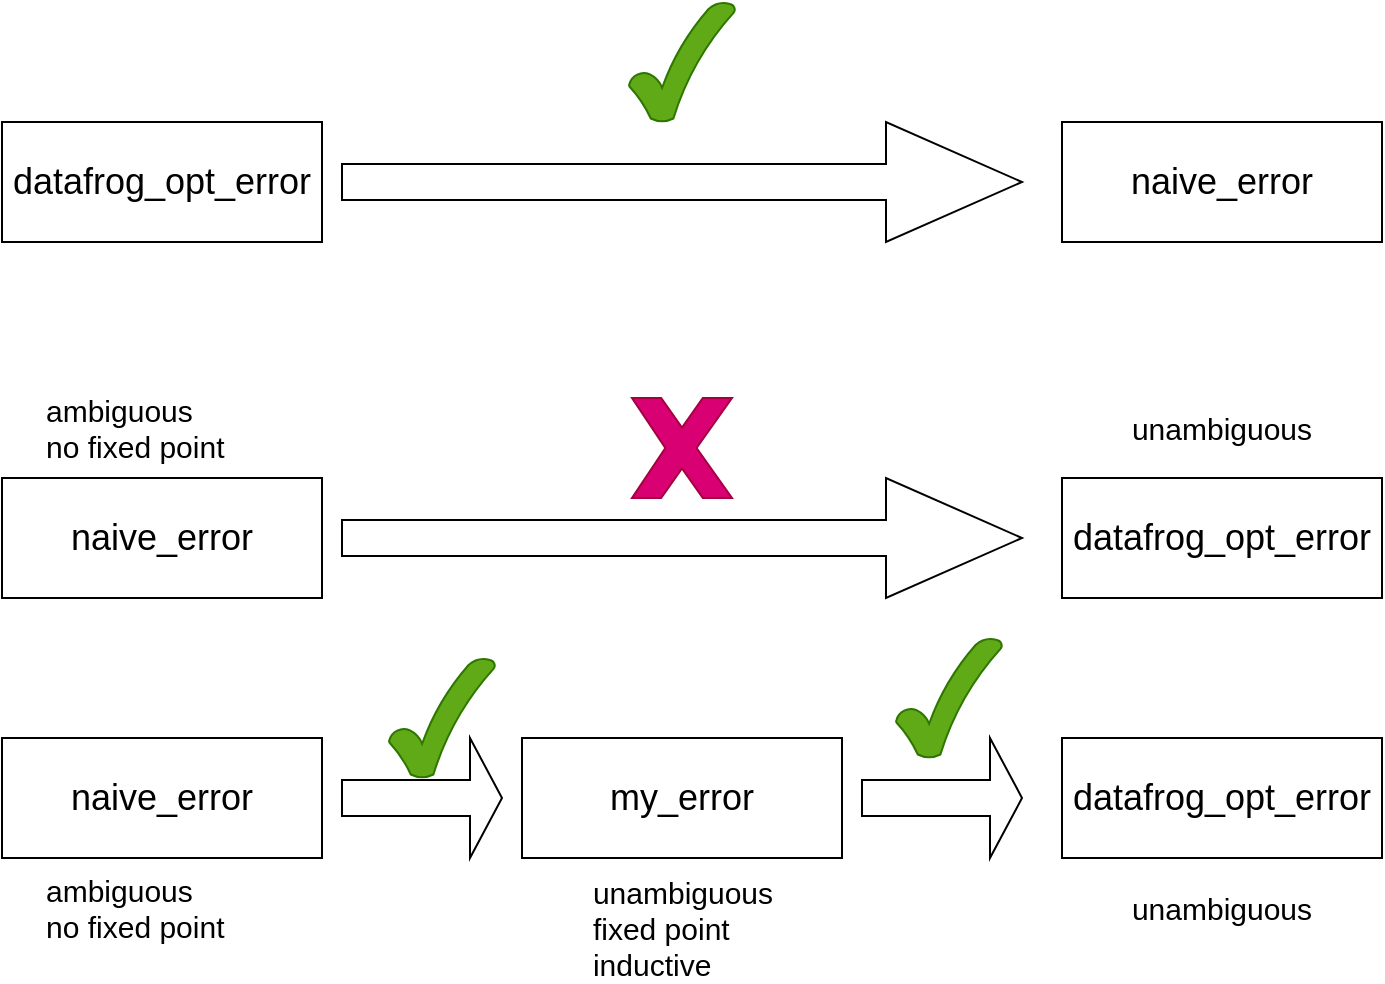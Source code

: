 <mxfile version="15.8.4" type="device"><diagram id="cLAbR4vlAiDw4GNWrHlh" name="Page-1"><mxGraphModel dx="1422" dy="850" grid="1" gridSize="10" guides="1" tooltips="1" connect="1" arrows="1" fold="1" page="1" pageScale="1" pageWidth="850" pageHeight="1100" math="0" shadow="0"><root><mxCell id="0"/><mxCell id="1" parent="0"/><mxCell id="aB1ecYCMUisvdLzucybo-1" value="naive_error" style="rounded=0;whiteSpace=wrap;html=1;fontSize=18;" parent="1" vertex="1"><mxGeometry x="120" y="268" width="160" height="60" as="geometry"/></mxCell><mxCell id="aB1ecYCMUisvdLzucybo-2" value="datafrog_opt_error" style="rounded=0;whiteSpace=wrap;html=1;fontSize=18;" parent="1" vertex="1"><mxGeometry x="650" y="268" width="160" height="60" as="geometry"/></mxCell><mxCell id="aB1ecYCMUisvdLzucybo-4" value="" style="verticalLabelPosition=bottom;verticalAlign=top;html=1;shape=mxgraph.basic.x;fontSize=17;fillColor=#d80073;strokeColor=#A50040;fontColor=#ffffff;" parent="1" vertex="1"><mxGeometry x="435" y="228" width="50" height="50" as="geometry"/></mxCell><mxCell id="aB1ecYCMUisvdLzucybo-7" value="naive_error" style="rounded=0;whiteSpace=wrap;html=1;fontSize=18;" parent="1" vertex="1"><mxGeometry x="120" y="398" width="160" height="60" as="geometry"/></mxCell><mxCell id="aB1ecYCMUisvdLzucybo-8" value="datafrog_opt_error" style="rounded=0;whiteSpace=wrap;html=1;fontSize=18;" parent="1" vertex="1"><mxGeometry x="650" y="398" width="160" height="60" as="geometry"/></mxCell><mxCell id="aB1ecYCMUisvdLzucybo-12" value="" style="shape=singleArrow;whiteSpace=wrap;html=1;fontSize=17;" parent="1" vertex="1"><mxGeometry x="290" y="398" width="80" height="60" as="geometry"/></mxCell><mxCell id="aB1ecYCMUisvdLzucybo-13" value="" style="shape=singleArrow;whiteSpace=wrap;html=1;fontSize=17;" parent="1" vertex="1"><mxGeometry x="290" y="268" width="340" height="60" as="geometry"/></mxCell><mxCell id="aB1ecYCMUisvdLzucybo-14" value="my_error" style="rounded=0;whiteSpace=wrap;html=1;fontSize=18;" parent="1" vertex="1"><mxGeometry x="380" y="398" width="160" height="60" as="geometry"/></mxCell><mxCell id="aB1ecYCMUisvdLzucybo-15" value="" style="shape=singleArrow;whiteSpace=wrap;html=1;fontSize=17;" parent="1" vertex="1"><mxGeometry x="550" y="398" width="80" height="60" as="geometry"/></mxCell><mxCell id="aB1ecYCMUisvdLzucybo-16" value="" style="verticalLabelPosition=bottom;verticalAlign=top;html=1;shape=mxgraph.basic.tick;fontSize=17;fillColor=#60a917;strokeColor=#2D7600;fontColor=#ffffff;" parent="1" vertex="1"><mxGeometry x="433.5" y="30" width="53" height="60" as="geometry"/></mxCell><mxCell id="aB1ecYCMUisvdLzucybo-17" value="" style="verticalLabelPosition=bottom;verticalAlign=top;html=1;shape=mxgraph.basic.tick;fontSize=17;fillColor=#60a917;strokeColor=#2D7600;fontColor=#ffffff;" parent="1" vertex="1"><mxGeometry x="567" y="348" width="53" height="60" as="geometry"/></mxCell><mxCell id="aB1ecYCMUisvdLzucybo-18" value="datafrog_opt_error" style="rounded=0;whiteSpace=wrap;html=1;fontSize=18;" parent="1" vertex="1"><mxGeometry x="120" y="90" width="160" height="60" as="geometry"/></mxCell><mxCell id="aB1ecYCMUisvdLzucybo-19" value="naive_error" style="rounded=0;whiteSpace=wrap;html=1;fontSize=18;" parent="1" vertex="1"><mxGeometry x="650" y="90" width="160" height="60" as="geometry"/></mxCell><mxCell id="aB1ecYCMUisvdLzucybo-21" value="" style="shape=singleArrow;whiteSpace=wrap;html=1;fontSize=17;" parent="1" vertex="1"><mxGeometry x="290" y="90" width="340" height="60" as="geometry"/></mxCell><mxCell id="aB1ecYCMUisvdLzucybo-22" value="" style="verticalLabelPosition=bottom;verticalAlign=top;html=1;shape=mxgraph.basic.tick;fontSize=17;fillColor=#60a917;strokeColor=#2D7600;fontColor=#ffffff;" parent="1" vertex="1"><mxGeometry x="313.5" y="358" width="53" height="60" as="geometry"/></mxCell><mxCell id="etZ1yW46y5bzTLkNYc5K-2" value="unambiguous" style="text;html=1;strokeColor=none;fillColor=none;align=center;verticalAlign=middle;whiteSpace=wrap;rounded=0;fontSize=15;" parent="1" vertex="1"><mxGeometry x="675" y="228" width="110" height="30" as="geometry"/></mxCell><mxCell id="etZ1yW46y5bzTLkNYc5K-3" value="unambiguous" style="text;html=1;strokeColor=none;fillColor=none;align=center;verticalAlign=middle;whiteSpace=wrap;rounded=0;fontSize=15;" parent="1" vertex="1"><mxGeometry x="675" y="468" width="110" height="30" as="geometry"/></mxCell><mxCell id="etZ1yW46y5bzTLkNYc5K-4" value="&lt;div style=&quot;text-align: left ; font-size: 15px&quot;&gt;&lt;span style=&quot;font-size: 15px&quot;&gt;unambiguous&lt;/span&gt;&lt;/div&gt;&lt;div style=&quot;text-align: left ; font-size: 15px&quot;&gt;fixed point&lt;span style=&quot;font-size: 15px&quot;&gt;&lt;br&gt;&lt;/span&gt;&lt;/div&gt;&lt;div style=&quot;text-align: left ; font-size: 15px&quot;&gt;&lt;span style=&quot;font-size: 15px&quot;&gt;inductive&lt;/span&gt;&lt;/div&gt;" style="text;html=1;strokeColor=none;fillColor=none;align=center;verticalAlign=middle;whiteSpace=wrap;rounded=0;fontSize=15;" parent="1" vertex="1"><mxGeometry x="392.5" y="468" width="135" height="50" as="geometry"/></mxCell><mxCell id="snBeGxN2CyeyJhp73f__-1" value="ambiguous&lt;br style=&quot;font-size: 15px;&quot;&gt;no fixed point" style="text;html=1;strokeColor=none;fillColor=none;align=left;verticalAlign=middle;whiteSpace=wrap;rounded=0;fontSize=15;" parent="1" vertex="1"><mxGeometry x="140" y="468" width="120" height="30" as="geometry"/></mxCell><mxCell id="lTY80O6MIrFsQ_dHDLY6-1" value="ambiguous&lt;br style=&quot;font-size: 15px;&quot;&gt;no fixed point" style="text;html=1;strokeColor=none;fillColor=none;align=left;verticalAlign=middle;whiteSpace=wrap;rounded=0;fontSize=15;" vertex="1" parent="1"><mxGeometry x="140" y="228" width="120" height="30" as="geometry"/></mxCell></root></mxGraphModel></diagram></mxfile>
